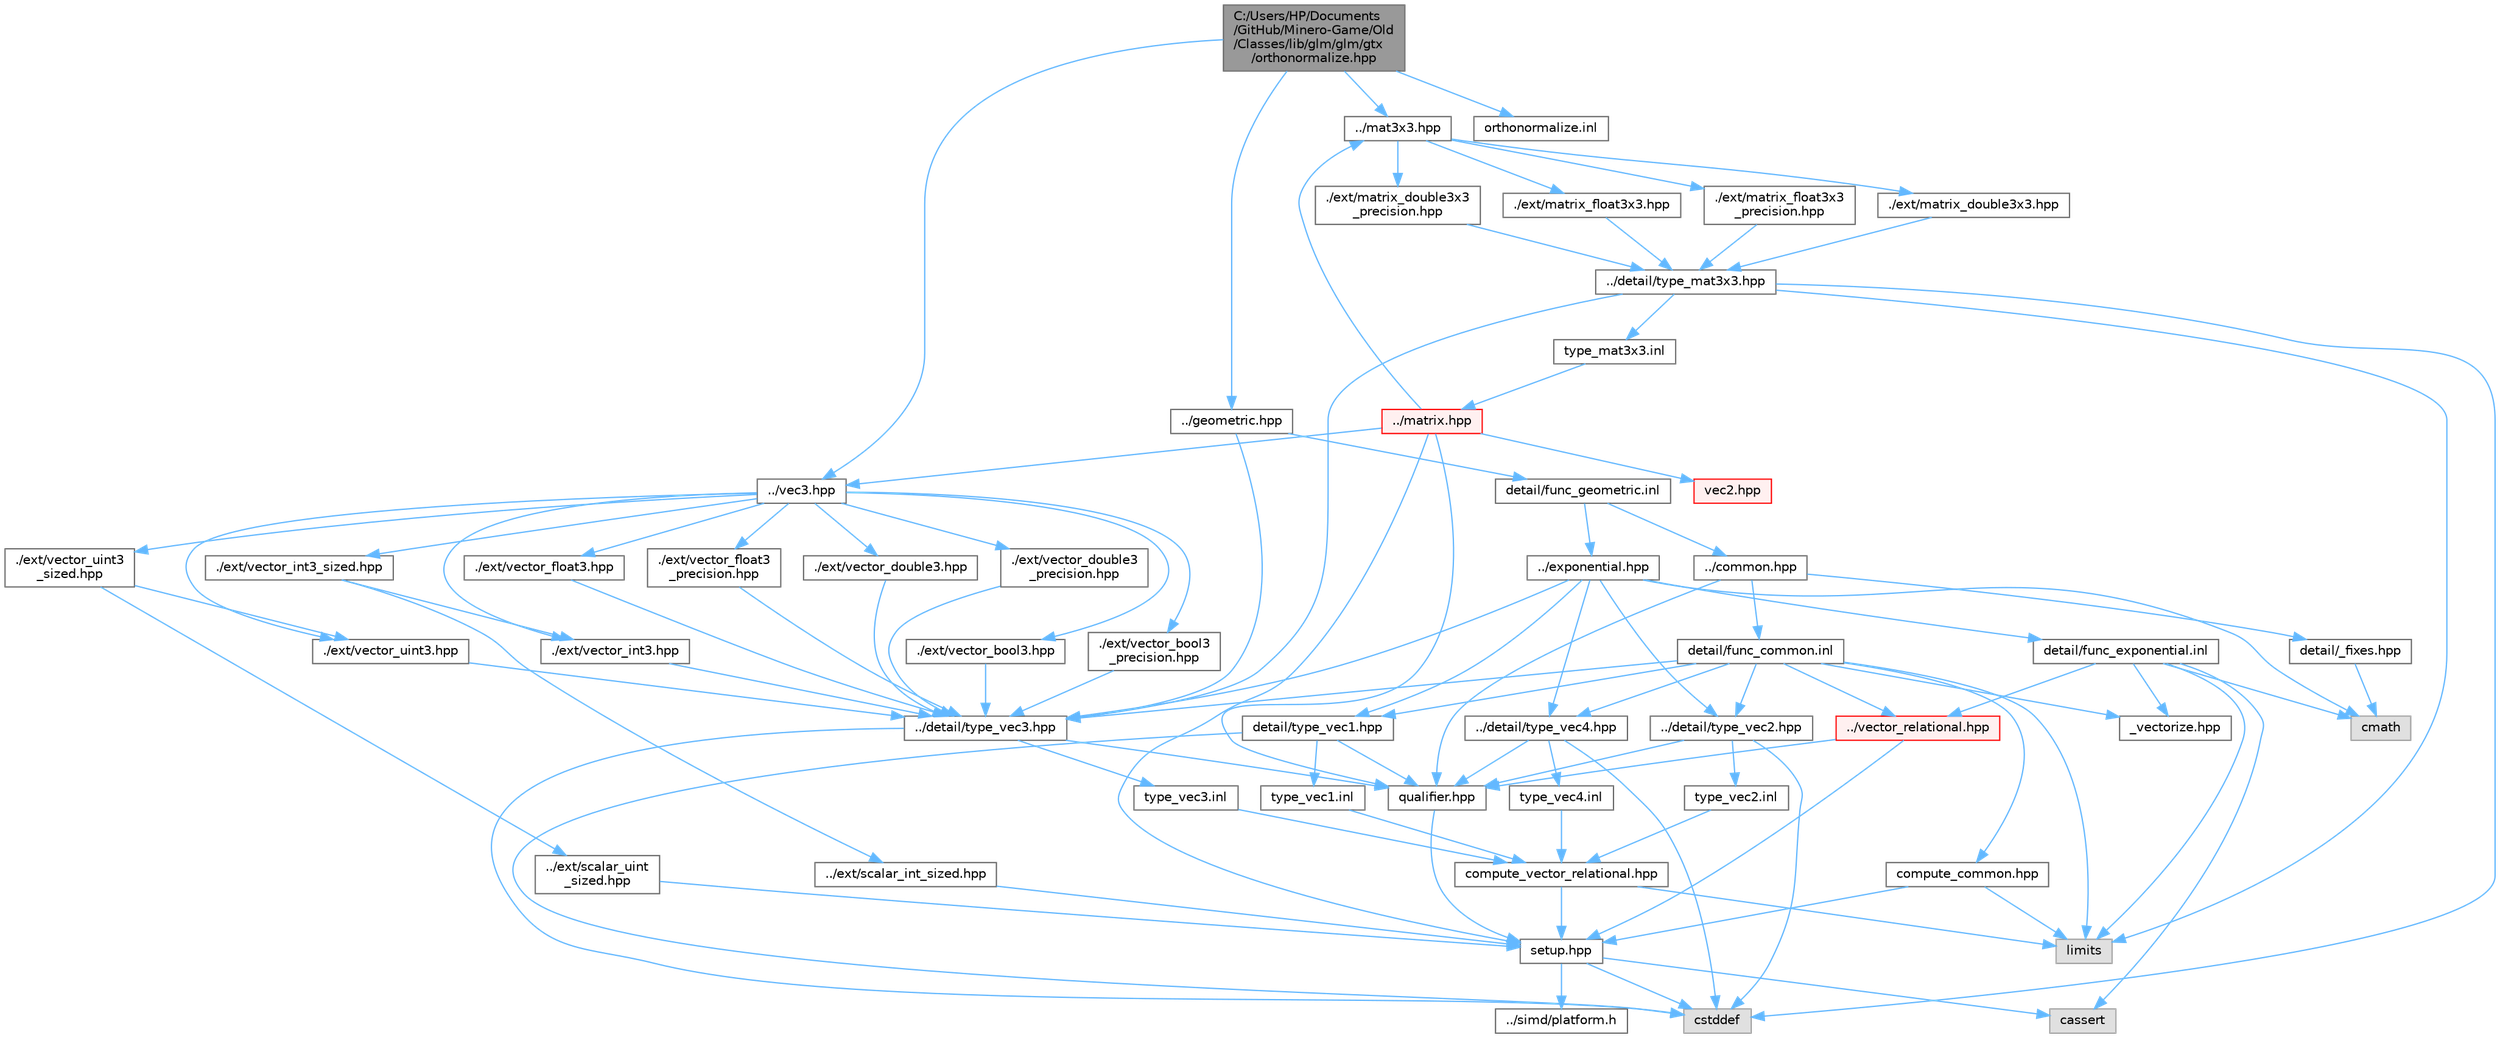 digraph "C:/Users/HP/Documents/GitHub/Minero-Game/Old/Classes/lib/glm/glm/gtx/orthonormalize.hpp"
{
 // LATEX_PDF_SIZE
  bgcolor="transparent";
  edge [fontname=Helvetica,fontsize=10,labelfontname=Helvetica,labelfontsize=10];
  node [fontname=Helvetica,fontsize=10,shape=box,height=0.2,width=0.4];
  Node1 [id="Node000001",label="C:/Users/HP/Documents\l/GitHub/Minero-Game/Old\l/Classes/lib/glm/glm/gtx\l/orthonormalize.hpp",height=0.2,width=0.4,color="gray40", fillcolor="grey60", style="filled", fontcolor="black",tooltip=" "];
  Node1 -> Node2 [id="edge199_Node000001_Node000002",color="steelblue1",style="solid",tooltip=" "];
  Node2 [id="Node000002",label="../vec3.hpp",height=0.2,width=0.4,color="grey40", fillcolor="white", style="filled",URL="$_old_2_classes_2lib_2glm_2glm_2vec3_8hpp.html",tooltip=" "];
  Node2 -> Node3 [id="edge200_Node000002_Node000003",color="steelblue1",style="solid",tooltip=" "];
  Node3 [id="Node000003",label="./ext/vector_bool3.hpp",height=0.2,width=0.4,color="grey40", fillcolor="white", style="filled",URL="$_old_2_classes_2lib_2glm_2glm_2ext_2vector__bool3_8hpp.html",tooltip=" "];
  Node3 -> Node4 [id="edge201_Node000003_Node000004",color="steelblue1",style="solid",tooltip=" "];
  Node4 [id="Node000004",label="../detail/type_vec3.hpp",height=0.2,width=0.4,color="grey40", fillcolor="white", style="filled",URL="$_old_2_classes_2lib_2glm_2glm_2detail_2type__vec3_8hpp.html",tooltip=" "];
  Node4 -> Node5 [id="edge202_Node000004_Node000005",color="steelblue1",style="solid",tooltip=" "];
  Node5 [id="Node000005",label="qualifier.hpp",height=0.2,width=0.4,color="grey40", fillcolor="white", style="filled",URL="$_old_2_classes_2lib_2glm_2glm_2detail_2qualifier_8hpp.html",tooltip=" "];
  Node5 -> Node6 [id="edge203_Node000005_Node000006",color="steelblue1",style="solid",tooltip=" "];
  Node6 [id="Node000006",label="setup.hpp",height=0.2,width=0.4,color="grey40", fillcolor="white", style="filled",URL="$_old_2_classes_2lib_2glm_2glm_2detail_2setup_8hpp.html",tooltip=" "];
  Node6 -> Node7 [id="edge204_Node000006_Node000007",color="steelblue1",style="solid",tooltip=" "];
  Node7 [id="Node000007",label="cassert",height=0.2,width=0.4,color="grey60", fillcolor="#E0E0E0", style="filled",tooltip=" "];
  Node6 -> Node8 [id="edge205_Node000006_Node000008",color="steelblue1",style="solid",tooltip=" "];
  Node8 [id="Node000008",label="cstddef",height=0.2,width=0.4,color="grey60", fillcolor="#E0E0E0", style="filled",tooltip=" "];
  Node6 -> Node9 [id="edge206_Node000006_Node000009",color="steelblue1",style="solid",tooltip=" "];
  Node9 [id="Node000009",label="../simd/platform.h",height=0.2,width=0.4,color="grey40", fillcolor="white", style="filled",URL="$_old_2_classes_2lib_2glm_2glm_2simd_2platform_8h.html",tooltip=" "];
  Node4 -> Node8 [id="edge207_Node000004_Node000008",color="steelblue1",style="solid",tooltip=" "];
  Node4 -> Node10 [id="edge208_Node000004_Node000010",color="steelblue1",style="solid",tooltip=" "];
  Node10 [id="Node000010",label="type_vec3.inl",height=0.2,width=0.4,color="grey40", fillcolor="white", style="filled",URL="$_old_2_classes_2lib_2glm_2glm_2detail_2type__vec3_8inl.html",tooltip=" "];
  Node10 -> Node11 [id="edge209_Node000010_Node000011",color="steelblue1",style="solid",tooltip=" "];
  Node11 [id="Node000011",label="compute_vector_relational.hpp",height=0.2,width=0.4,color="grey40", fillcolor="white", style="filled",URL="$_old_2_classes_2lib_2glm_2glm_2detail_2compute__vector__relational_8hpp.html",tooltip=" "];
  Node11 -> Node6 [id="edge210_Node000011_Node000006",color="steelblue1",style="solid",tooltip=" "];
  Node11 -> Node12 [id="edge211_Node000011_Node000012",color="steelblue1",style="solid",tooltip=" "];
  Node12 [id="Node000012",label="limits",height=0.2,width=0.4,color="grey60", fillcolor="#E0E0E0", style="filled",tooltip=" "];
  Node2 -> Node13 [id="edge212_Node000002_Node000013",color="steelblue1",style="solid",tooltip=" "];
  Node13 [id="Node000013",label="./ext/vector_bool3\l_precision.hpp",height=0.2,width=0.4,color="grey40", fillcolor="white", style="filled",URL="$_old_2_classes_2lib_2glm_2glm_2ext_2vector__bool3__precision_8hpp.html",tooltip=" "];
  Node13 -> Node4 [id="edge213_Node000013_Node000004",color="steelblue1",style="solid",tooltip=" "];
  Node2 -> Node14 [id="edge214_Node000002_Node000014",color="steelblue1",style="solid",tooltip=" "];
  Node14 [id="Node000014",label="./ext/vector_float3.hpp",height=0.2,width=0.4,color="grey40", fillcolor="white", style="filled",URL="$_old_2_classes_2lib_2glm_2glm_2ext_2vector__float3_8hpp.html",tooltip=" "];
  Node14 -> Node4 [id="edge215_Node000014_Node000004",color="steelblue1",style="solid",tooltip=" "];
  Node2 -> Node15 [id="edge216_Node000002_Node000015",color="steelblue1",style="solid",tooltip=" "];
  Node15 [id="Node000015",label="./ext/vector_float3\l_precision.hpp",height=0.2,width=0.4,color="grey40", fillcolor="white", style="filled",URL="$_old_2_classes_2lib_2glm_2glm_2ext_2vector__float3__precision_8hpp.html",tooltip=" "];
  Node15 -> Node4 [id="edge217_Node000015_Node000004",color="steelblue1",style="solid",tooltip=" "];
  Node2 -> Node16 [id="edge218_Node000002_Node000016",color="steelblue1",style="solid",tooltip=" "];
  Node16 [id="Node000016",label="./ext/vector_double3.hpp",height=0.2,width=0.4,color="grey40", fillcolor="white", style="filled",URL="$_old_2_classes_2lib_2glm_2glm_2ext_2vector__double3_8hpp.html",tooltip=" "];
  Node16 -> Node4 [id="edge219_Node000016_Node000004",color="steelblue1",style="solid",tooltip=" "];
  Node2 -> Node17 [id="edge220_Node000002_Node000017",color="steelblue1",style="solid",tooltip=" "];
  Node17 [id="Node000017",label="./ext/vector_double3\l_precision.hpp",height=0.2,width=0.4,color="grey40", fillcolor="white", style="filled",URL="$_old_2_classes_2lib_2glm_2glm_2ext_2vector__double3__precision_8hpp.html",tooltip=" "];
  Node17 -> Node4 [id="edge221_Node000017_Node000004",color="steelblue1",style="solid",tooltip=" "];
  Node2 -> Node18 [id="edge222_Node000002_Node000018",color="steelblue1",style="solid",tooltip=" "];
  Node18 [id="Node000018",label="./ext/vector_int3.hpp",height=0.2,width=0.4,color="grey40", fillcolor="white", style="filled",URL="$_old_2_classes_2lib_2glm_2glm_2ext_2vector__int3_8hpp.html",tooltip=" "];
  Node18 -> Node4 [id="edge223_Node000018_Node000004",color="steelblue1",style="solid",tooltip=" "];
  Node2 -> Node19 [id="edge224_Node000002_Node000019",color="steelblue1",style="solid",tooltip=" "];
  Node19 [id="Node000019",label="./ext/vector_int3_sized.hpp",height=0.2,width=0.4,color="grey40", fillcolor="white", style="filled",URL="$_old_2_classes_2lib_2glm_2glm_2ext_2vector__int3__sized_8hpp.html",tooltip=" "];
  Node19 -> Node18 [id="edge225_Node000019_Node000018",color="steelblue1",style="solid",tooltip=" "];
  Node19 -> Node20 [id="edge226_Node000019_Node000020",color="steelblue1",style="solid",tooltip=" "];
  Node20 [id="Node000020",label="../ext/scalar_int_sized.hpp",height=0.2,width=0.4,color="grey40", fillcolor="white", style="filled",URL="$_old_2_classes_2lib_2glm_2glm_2ext_2scalar__int__sized_8hpp.html",tooltip=" "];
  Node20 -> Node6 [id="edge227_Node000020_Node000006",color="steelblue1",style="solid",tooltip=" "];
  Node2 -> Node21 [id="edge228_Node000002_Node000021",color="steelblue1",style="solid",tooltip=" "];
  Node21 [id="Node000021",label="./ext/vector_uint3.hpp",height=0.2,width=0.4,color="grey40", fillcolor="white", style="filled",URL="$_old_2_classes_2lib_2glm_2glm_2ext_2vector__uint3_8hpp.html",tooltip=" "];
  Node21 -> Node4 [id="edge229_Node000021_Node000004",color="steelblue1",style="solid",tooltip=" "];
  Node2 -> Node22 [id="edge230_Node000002_Node000022",color="steelblue1",style="solid",tooltip=" "];
  Node22 [id="Node000022",label="./ext/vector_uint3\l_sized.hpp",height=0.2,width=0.4,color="grey40", fillcolor="white", style="filled",URL="$_old_2_classes_2lib_2glm_2glm_2ext_2vector__uint3__sized_8hpp.html",tooltip=" "];
  Node22 -> Node21 [id="edge231_Node000022_Node000021",color="steelblue1",style="solid",tooltip=" "];
  Node22 -> Node23 [id="edge232_Node000022_Node000023",color="steelblue1",style="solid",tooltip=" "];
  Node23 [id="Node000023",label="../ext/scalar_uint\l_sized.hpp",height=0.2,width=0.4,color="grey40", fillcolor="white", style="filled",URL="$_old_2_classes_2lib_2glm_2glm_2ext_2scalar__uint__sized_8hpp.html",tooltip=" "];
  Node23 -> Node6 [id="edge233_Node000023_Node000006",color="steelblue1",style="solid",tooltip=" "];
  Node1 -> Node24 [id="edge234_Node000001_Node000024",color="steelblue1",style="solid",tooltip=" "];
  Node24 [id="Node000024",label="../mat3x3.hpp",height=0.2,width=0.4,color="grey40", fillcolor="white", style="filled",URL="$_old_2_classes_2lib_2glm_2glm_2mat3x3_8hpp.html",tooltip=" "];
  Node24 -> Node25 [id="edge235_Node000024_Node000025",color="steelblue1",style="solid",tooltip=" "];
  Node25 [id="Node000025",label="./ext/matrix_double3x3.hpp",height=0.2,width=0.4,color="grey40", fillcolor="white", style="filled",URL="$_old_2_classes_2lib_2glm_2glm_2ext_2matrix__double3x3_8hpp.html",tooltip=" "];
  Node25 -> Node26 [id="edge236_Node000025_Node000026",color="steelblue1",style="solid",tooltip=" "];
  Node26 [id="Node000026",label="../detail/type_mat3x3.hpp",height=0.2,width=0.4,color="grey40", fillcolor="white", style="filled",URL="$_old_2_classes_2lib_2glm_2glm_2detail_2type__mat3x3_8hpp.html",tooltip=" "];
  Node26 -> Node4 [id="edge237_Node000026_Node000004",color="steelblue1",style="solid",tooltip=" "];
  Node26 -> Node12 [id="edge238_Node000026_Node000012",color="steelblue1",style="solid",tooltip=" "];
  Node26 -> Node8 [id="edge239_Node000026_Node000008",color="steelblue1",style="solid",tooltip=" "];
  Node26 -> Node27 [id="edge240_Node000026_Node000027",color="steelblue1",style="solid",tooltip=" "];
  Node27 [id="Node000027",label="type_mat3x3.inl",height=0.2,width=0.4,color="grey40", fillcolor="white", style="filled",URL="$_old_2_classes_2lib_2glm_2glm_2detail_2type__mat3x3_8inl.html",tooltip=" "];
  Node27 -> Node28 [id="edge241_Node000027_Node000028",color="steelblue1",style="solid",tooltip=" "];
  Node28 [id="Node000028",label="../matrix.hpp",height=0.2,width=0.4,color="red", fillcolor="#FFF0F0", style="filled",URL="$_old_2_classes_2lib_2glm_2glm_2matrix_8hpp.html",tooltip=" "];
  Node28 -> Node5 [id="edge242_Node000028_Node000005",color="steelblue1",style="solid",tooltip=" "];
  Node28 -> Node6 [id="edge243_Node000028_Node000006",color="steelblue1",style="solid",tooltip=" "];
  Node28 -> Node29 [id="edge244_Node000028_Node000029",color="steelblue1",style="solid",tooltip=" "];
  Node29 [id="Node000029",label="vec2.hpp",height=0.2,width=0.4,color="red", fillcolor="#FFF0F0", style="filled",URL="$_old_2_classes_2lib_2glm_2glm_2vec2_8hpp.html",tooltip=" "];
  Node28 -> Node2 [id="edge245_Node000028_Node000002",color="steelblue1",style="solid",tooltip=" "];
  Node28 -> Node24 [id="edge246_Node000028_Node000024",color="steelblue1",style="solid",tooltip=" "];
  Node24 -> Node127 [id="edge247_Node000024_Node000127",color="steelblue1",style="solid",tooltip=" "];
  Node127 [id="Node000127",label="./ext/matrix_double3x3\l_precision.hpp",height=0.2,width=0.4,color="grey40", fillcolor="white", style="filled",URL="$_old_2_classes_2lib_2glm_2glm_2ext_2matrix__double3x3__precision_8hpp.html",tooltip=" "];
  Node127 -> Node26 [id="edge248_Node000127_Node000026",color="steelblue1",style="solid",tooltip=" "];
  Node24 -> Node128 [id="edge249_Node000024_Node000128",color="steelblue1",style="solid",tooltip=" "];
  Node128 [id="Node000128",label="./ext/matrix_float3x3.hpp",height=0.2,width=0.4,color="grey40", fillcolor="white", style="filled",URL="$_old_2_classes_2lib_2glm_2glm_2ext_2matrix__float3x3_8hpp.html",tooltip=" "];
  Node128 -> Node26 [id="edge250_Node000128_Node000026",color="steelblue1",style="solid",tooltip=" "];
  Node24 -> Node129 [id="edge251_Node000024_Node000129",color="steelblue1",style="solid",tooltip=" "];
  Node129 [id="Node000129",label="./ext/matrix_float3x3\l_precision.hpp",height=0.2,width=0.4,color="grey40", fillcolor="white", style="filled",URL="$_old_2_classes_2lib_2glm_2glm_2ext_2matrix__float3x3__precision_8hpp.html",tooltip=" "];
  Node129 -> Node26 [id="edge252_Node000129_Node000026",color="steelblue1",style="solid",tooltip=" "];
  Node1 -> Node112 [id="edge253_Node000001_Node000112",color="steelblue1",style="solid",tooltip=" "];
  Node112 [id="Node000112",label="../geometric.hpp",height=0.2,width=0.4,color="grey40", fillcolor="white", style="filled",URL="$_old_2_classes_2lib_2glm_2glm_2geometric_8hpp.html",tooltip=" "];
  Node112 -> Node4 [id="edge254_Node000112_Node000004",color="steelblue1",style="solid",tooltip=" "];
  Node112 -> Node113 [id="edge255_Node000112_Node000113",color="steelblue1",style="solid",tooltip=" "];
  Node113 [id="Node000113",label="detail/func_geometric.inl",height=0.2,width=0.4,color="grey40", fillcolor="white", style="filled",URL="$_old_2_classes_2lib_2glm_2glm_2detail_2func__geometric_8inl.html",tooltip=" "];
  Node113 -> Node114 [id="edge256_Node000113_Node000114",color="steelblue1",style="solid",tooltip=" "];
  Node114 [id="Node000114",label="../exponential.hpp",height=0.2,width=0.4,color="grey40", fillcolor="white", style="filled",URL="$_old_2_classes_2lib_2glm_2glm_2exponential_8hpp.html",tooltip=" "];
  Node114 -> Node115 [id="edge257_Node000114_Node000115",color="steelblue1",style="solid",tooltip=" "];
  Node115 [id="Node000115",label="detail/type_vec1.hpp",height=0.2,width=0.4,color="grey40", fillcolor="white", style="filled",URL="$_old_2_classes_2lib_2glm_2glm_2detail_2type__vec1_8hpp.html",tooltip=" "];
  Node115 -> Node5 [id="edge258_Node000115_Node000005",color="steelblue1",style="solid",tooltip=" "];
  Node115 -> Node8 [id="edge259_Node000115_Node000008",color="steelblue1",style="solid",tooltip=" "];
  Node115 -> Node116 [id="edge260_Node000115_Node000116",color="steelblue1",style="solid",tooltip=" "];
  Node116 [id="Node000116",label="type_vec1.inl",height=0.2,width=0.4,color="grey40", fillcolor="white", style="filled",URL="$_old_2_classes_2lib_2glm_2glm_2detail_2type__vec1_8inl.html",tooltip=" "];
  Node116 -> Node11 [id="edge261_Node000116_Node000011",color="steelblue1",style="solid",tooltip=" "];
  Node114 -> Node31 [id="edge262_Node000114_Node000031",color="steelblue1",style="solid",tooltip=" "];
  Node31 [id="Node000031",label="../detail/type_vec2.hpp",height=0.2,width=0.4,color="grey40", fillcolor="white", style="filled",URL="$_old_2_classes_2lib_2glm_2glm_2detail_2type__vec2_8hpp.html",tooltip=" "];
  Node31 -> Node5 [id="edge263_Node000031_Node000005",color="steelblue1",style="solid",tooltip=" "];
  Node31 -> Node8 [id="edge264_Node000031_Node000008",color="steelblue1",style="solid",tooltip=" "];
  Node31 -> Node32 [id="edge265_Node000031_Node000032",color="steelblue1",style="solid",tooltip=" "];
  Node32 [id="Node000032",label="type_vec2.inl",height=0.2,width=0.4,color="grey40", fillcolor="white", style="filled",URL="$_old_2_classes_2lib_2glm_2glm_2detail_2type__vec2_8inl.html",tooltip=" "];
  Node32 -> Node11 [id="edge266_Node000032_Node000011",color="steelblue1",style="solid",tooltip=" "];
  Node114 -> Node4 [id="edge267_Node000114_Node000004",color="steelblue1",style="solid",tooltip=" "];
  Node114 -> Node44 [id="edge268_Node000114_Node000044",color="steelblue1",style="solid",tooltip=" "];
  Node44 [id="Node000044",label="../detail/type_vec4.hpp",height=0.2,width=0.4,color="grey40", fillcolor="white", style="filled",URL="$_old_2_classes_2lib_2glm_2glm_2detail_2type__vec4_8hpp.html",tooltip=" "];
  Node44 -> Node5 [id="edge269_Node000044_Node000005",color="steelblue1",style="solid",tooltip=" "];
  Node44 -> Node8 [id="edge270_Node000044_Node000008",color="steelblue1",style="solid",tooltip=" "];
  Node44 -> Node45 [id="edge271_Node000044_Node000045",color="steelblue1",style="solid",tooltip=" "];
  Node45 [id="Node000045",label="type_vec4.inl",height=0.2,width=0.4,color="grey40", fillcolor="white", style="filled",URL="$_old_2_classes_2lib_2glm_2glm_2detail_2type__vec4_8inl.html",tooltip=" "];
  Node45 -> Node11 [id="edge272_Node000045_Node000011",color="steelblue1",style="solid",tooltip=" "];
  Node114 -> Node117 [id="edge273_Node000114_Node000117",color="steelblue1",style="solid",tooltip=" "];
  Node117 [id="Node000117",label="cmath",height=0.2,width=0.4,color="grey60", fillcolor="#E0E0E0", style="filled",tooltip=" "];
  Node114 -> Node118 [id="edge274_Node000114_Node000118",color="steelblue1",style="solid",tooltip=" "];
  Node118 [id="Node000118",label="detail/func_exponential.inl",height=0.2,width=0.4,color="grey40", fillcolor="white", style="filled",URL="$_old_2_classes_2lib_2glm_2glm_2detail_2func__exponential_8inl.html",tooltip=" "];
  Node118 -> Node119 [id="edge275_Node000118_Node000119",color="steelblue1",style="solid",tooltip=" "];
  Node119 [id="Node000119",label="../vector_relational.hpp",height=0.2,width=0.4,color="red", fillcolor="#FFF0F0", style="filled",URL="$_old_2_classes_2lib_2glm_2glm_2vector__relational_8hpp.html",tooltip=" "];
  Node119 -> Node5 [id="edge276_Node000119_Node000005",color="steelblue1",style="solid",tooltip=" "];
  Node119 -> Node6 [id="edge277_Node000119_Node000006",color="steelblue1",style="solid",tooltip=" "];
  Node118 -> Node122 [id="edge278_Node000118_Node000122",color="steelblue1",style="solid",tooltip=" "];
  Node122 [id="Node000122",label="_vectorize.hpp",height=0.2,width=0.4,color="grey40", fillcolor="white", style="filled",URL="$_old_2_classes_2lib_2glm_2glm_2detail_2__vectorize_8hpp.html",tooltip=" "];
  Node118 -> Node12 [id="edge279_Node000118_Node000012",color="steelblue1",style="solid",tooltip=" "];
  Node118 -> Node117 [id="edge280_Node000118_Node000117",color="steelblue1",style="solid",tooltip=" "];
  Node118 -> Node7 [id="edge281_Node000118_Node000007",color="steelblue1",style="solid",tooltip=" "];
  Node113 -> Node123 [id="edge282_Node000113_Node000123",color="steelblue1",style="solid",tooltip=" "];
  Node123 [id="Node000123",label="../common.hpp",height=0.2,width=0.4,color="grey40", fillcolor="white", style="filled",URL="$_old_2_classes_2lib_2glm_2glm_2common_8hpp.html",tooltip=" "];
  Node123 -> Node5 [id="edge283_Node000123_Node000005",color="steelblue1",style="solid",tooltip=" "];
  Node123 -> Node124 [id="edge284_Node000123_Node000124",color="steelblue1",style="solid",tooltip=" "];
  Node124 [id="Node000124",label="detail/_fixes.hpp",height=0.2,width=0.4,color="grey40", fillcolor="white", style="filled",URL="$_old_2_classes_2lib_2glm_2glm_2detail_2__fixes_8hpp.html",tooltip=" "];
  Node124 -> Node117 [id="edge285_Node000124_Node000117",color="steelblue1",style="solid",tooltip=" "];
  Node123 -> Node125 [id="edge286_Node000123_Node000125",color="steelblue1",style="solid",tooltip=" "];
  Node125 [id="Node000125",label="detail/func_common.inl",height=0.2,width=0.4,color="grey40", fillcolor="white", style="filled",URL="$_old_2_classes_2lib_2glm_2glm_2detail_2func__common_8inl.html",tooltip=" "];
  Node125 -> Node119 [id="edge287_Node000125_Node000119",color="steelblue1",style="solid",tooltip=" "];
  Node125 -> Node126 [id="edge288_Node000125_Node000126",color="steelblue1",style="solid",tooltip=" "];
  Node126 [id="Node000126",label="compute_common.hpp",height=0.2,width=0.4,color="grey40", fillcolor="white", style="filled",URL="$_old_2_classes_2lib_2glm_2glm_2detail_2compute__common_8hpp.html",tooltip=" "];
  Node126 -> Node6 [id="edge289_Node000126_Node000006",color="steelblue1",style="solid",tooltip=" "];
  Node126 -> Node12 [id="edge290_Node000126_Node000012",color="steelblue1",style="solid",tooltip=" "];
  Node125 -> Node115 [id="edge291_Node000125_Node000115",color="steelblue1",style="solid",tooltip=" "];
  Node125 -> Node31 [id="edge292_Node000125_Node000031",color="steelblue1",style="solid",tooltip=" "];
  Node125 -> Node4 [id="edge293_Node000125_Node000004",color="steelblue1",style="solid",tooltip=" "];
  Node125 -> Node44 [id="edge294_Node000125_Node000044",color="steelblue1",style="solid",tooltip=" "];
  Node125 -> Node122 [id="edge295_Node000125_Node000122",color="steelblue1",style="solid",tooltip=" "];
  Node125 -> Node12 [id="edge296_Node000125_Node000012",color="steelblue1",style="solid",tooltip=" "];
  Node1 -> Node130 [id="edge297_Node000001_Node000130",color="steelblue1",style="solid",tooltip=" "];
  Node130 [id="Node000130",label="orthonormalize.inl",height=0.2,width=0.4,color="grey40", fillcolor="white", style="filled",URL="$_old_2_classes_2lib_2glm_2glm_2gtx_2orthonormalize_8inl.html",tooltip=" "];
}
